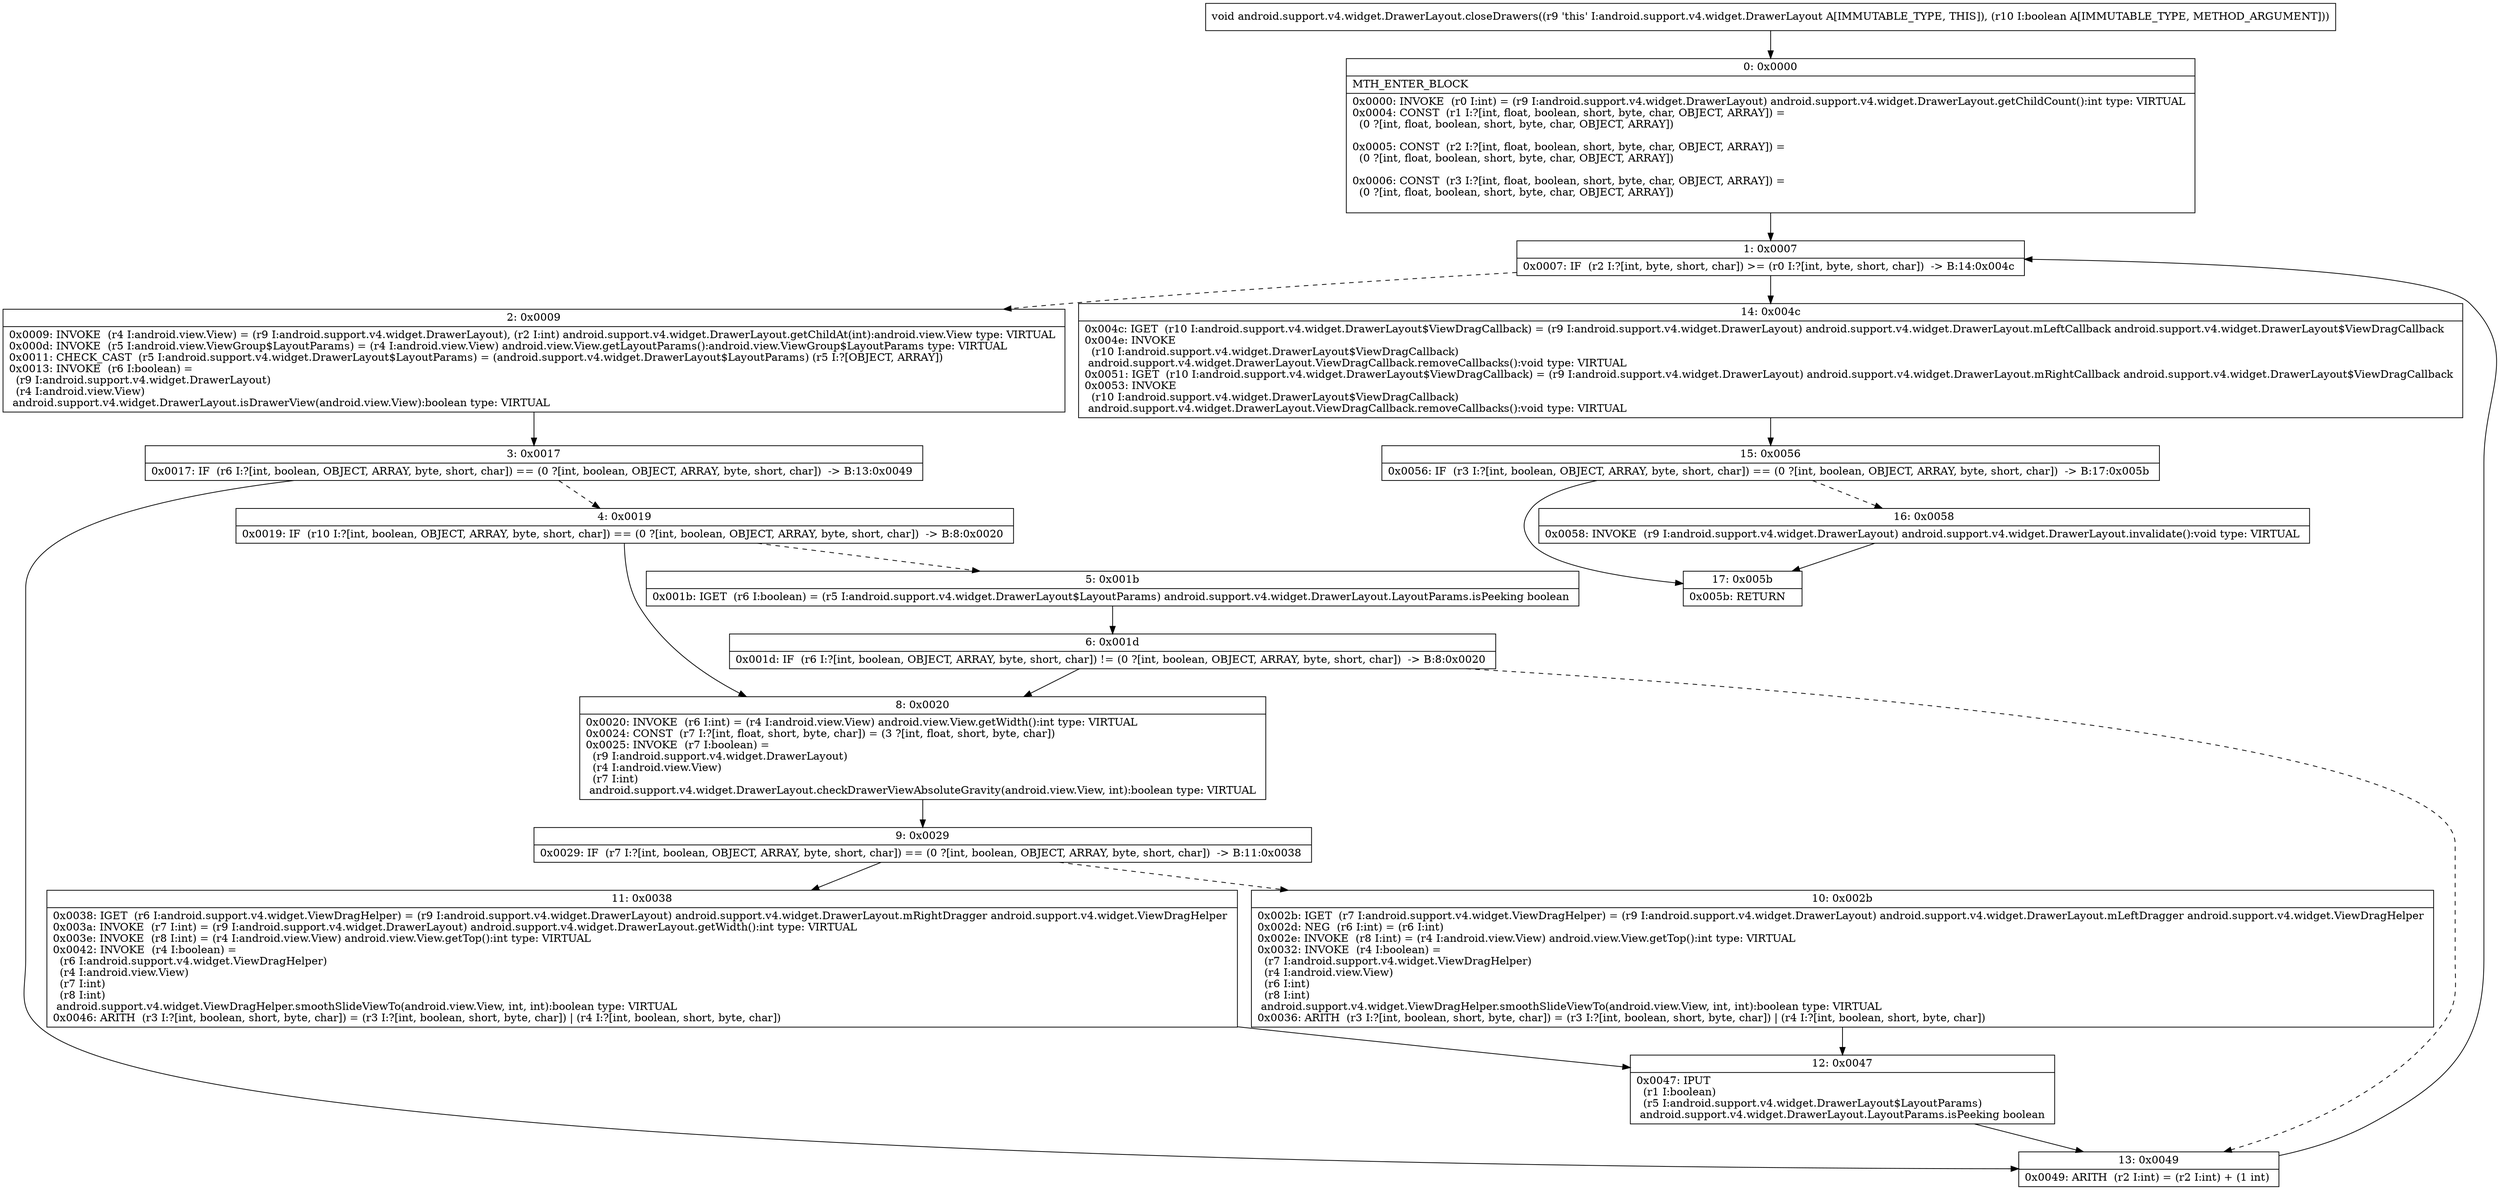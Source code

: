 digraph "CFG forandroid.support.v4.widget.DrawerLayout.closeDrawers(Z)V" {
Node_0 [shape=record,label="{0\:\ 0x0000|MTH_ENTER_BLOCK\l|0x0000: INVOKE  (r0 I:int) = (r9 I:android.support.v4.widget.DrawerLayout) android.support.v4.widget.DrawerLayout.getChildCount():int type: VIRTUAL \l0x0004: CONST  (r1 I:?[int, float, boolean, short, byte, char, OBJECT, ARRAY]) = \l  (0 ?[int, float, boolean, short, byte, char, OBJECT, ARRAY])\l \l0x0005: CONST  (r2 I:?[int, float, boolean, short, byte, char, OBJECT, ARRAY]) = \l  (0 ?[int, float, boolean, short, byte, char, OBJECT, ARRAY])\l \l0x0006: CONST  (r3 I:?[int, float, boolean, short, byte, char, OBJECT, ARRAY]) = \l  (0 ?[int, float, boolean, short, byte, char, OBJECT, ARRAY])\l \l}"];
Node_1 [shape=record,label="{1\:\ 0x0007|0x0007: IF  (r2 I:?[int, byte, short, char]) \>= (r0 I:?[int, byte, short, char])  \-\> B:14:0x004c \l}"];
Node_2 [shape=record,label="{2\:\ 0x0009|0x0009: INVOKE  (r4 I:android.view.View) = (r9 I:android.support.v4.widget.DrawerLayout), (r2 I:int) android.support.v4.widget.DrawerLayout.getChildAt(int):android.view.View type: VIRTUAL \l0x000d: INVOKE  (r5 I:android.view.ViewGroup$LayoutParams) = (r4 I:android.view.View) android.view.View.getLayoutParams():android.view.ViewGroup$LayoutParams type: VIRTUAL \l0x0011: CHECK_CAST  (r5 I:android.support.v4.widget.DrawerLayout$LayoutParams) = (android.support.v4.widget.DrawerLayout$LayoutParams) (r5 I:?[OBJECT, ARRAY]) \l0x0013: INVOKE  (r6 I:boolean) = \l  (r9 I:android.support.v4.widget.DrawerLayout)\l  (r4 I:android.view.View)\l android.support.v4.widget.DrawerLayout.isDrawerView(android.view.View):boolean type: VIRTUAL \l}"];
Node_3 [shape=record,label="{3\:\ 0x0017|0x0017: IF  (r6 I:?[int, boolean, OBJECT, ARRAY, byte, short, char]) == (0 ?[int, boolean, OBJECT, ARRAY, byte, short, char])  \-\> B:13:0x0049 \l}"];
Node_4 [shape=record,label="{4\:\ 0x0019|0x0019: IF  (r10 I:?[int, boolean, OBJECT, ARRAY, byte, short, char]) == (0 ?[int, boolean, OBJECT, ARRAY, byte, short, char])  \-\> B:8:0x0020 \l}"];
Node_5 [shape=record,label="{5\:\ 0x001b|0x001b: IGET  (r6 I:boolean) = (r5 I:android.support.v4.widget.DrawerLayout$LayoutParams) android.support.v4.widget.DrawerLayout.LayoutParams.isPeeking boolean \l}"];
Node_6 [shape=record,label="{6\:\ 0x001d|0x001d: IF  (r6 I:?[int, boolean, OBJECT, ARRAY, byte, short, char]) != (0 ?[int, boolean, OBJECT, ARRAY, byte, short, char])  \-\> B:8:0x0020 \l}"];
Node_8 [shape=record,label="{8\:\ 0x0020|0x0020: INVOKE  (r6 I:int) = (r4 I:android.view.View) android.view.View.getWidth():int type: VIRTUAL \l0x0024: CONST  (r7 I:?[int, float, short, byte, char]) = (3 ?[int, float, short, byte, char]) \l0x0025: INVOKE  (r7 I:boolean) = \l  (r9 I:android.support.v4.widget.DrawerLayout)\l  (r4 I:android.view.View)\l  (r7 I:int)\l android.support.v4.widget.DrawerLayout.checkDrawerViewAbsoluteGravity(android.view.View, int):boolean type: VIRTUAL \l}"];
Node_9 [shape=record,label="{9\:\ 0x0029|0x0029: IF  (r7 I:?[int, boolean, OBJECT, ARRAY, byte, short, char]) == (0 ?[int, boolean, OBJECT, ARRAY, byte, short, char])  \-\> B:11:0x0038 \l}"];
Node_10 [shape=record,label="{10\:\ 0x002b|0x002b: IGET  (r7 I:android.support.v4.widget.ViewDragHelper) = (r9 I:android.support.v4.widget.DrawerLayout) android.support.v4.widget.DrawerLayout.mLeftDragger android.support.v4.widget.ViewDragHelper \l0x002d: NEG  (r6 I:int) = (r6 I:int) \l0x002e: INVOKE  (r8 I:int) = (r4 I:android.view.View) android.view.View.getTop():int type: VIRTUAL \l0x0032: INVOKE  (r4 I:boolean) = \l  (r7 I:android.support.v4.widget.ViewDragHelper)\l  (r4 I:android.view.View)\l  (r6 I:int)\l  (r8 I:int)\l android.support.v4.widget.ViewDragHelper.smoothSlideViewTo(android.view.View, int, int):boolean type: VIRTUAL \l0x0036: ARITH  (r3 I:?[int, boolean, short, byte, char]) = (r3 I:?[int, boolean, short, byte, char]) \| (r4 I:?[int, boolean, short, byte, char]) \l}"];
Node_11 [shape=record,label="{11\:\ 0x0038|0x0038: IGET  (r6 I:android.support.v4.widget.ViewDragHelper) = (r9 I:android.support.v4.widget.DrawerLayout) android.support.v4.widget.DrawerLayout.mRightDragger android.support.v4.widget.ViewDragHelper \l0x003a: INVOKE  (r7 I:int) = (r9 I:android.support.v4.widget.DrawerLayout) android.support.v4.widget.DrawerLayout.getWidth():int type: VIRTUAL \l0x003e: INVOKE  (r8 I:int) = (r4 I:android.view.View) android.view.View.getTop():int type: VIRTUAL \l0x0042: INVOKE  (r4 I:boolean) = \l  (r6 I:android.support.v4.widget.ViewDragHelper)\l  (r4 I:android.view.View)\l  (r7 I:int)\l  (r8 I:int)\l android.support.v4.widget.ViewDragHelper.smoothSlideViewTo(android.view.View, int, int):boolean type: VIRTUAL \l0x0046: ARITH  (r3 I:?[int, boolean, short, byte, char]) = (r3 I:?[int, boolean, short, byte, char]) \| (r4 I:?[int, boolean, short, byte, char]) \l}"];
Node_12 [shape=record,label="{12\:\ 0x0047|0x0047: IPUT  \l  (r1 I:boolean)\l  (r5 I:android.support.v4.widget.DrawerLayout$LayoutParams)\l android.support.v4.widget.DrawerLayout.LayoutParams.isPeeking boolean \l}"];
Node_13 [shape=record,label="{13\:\ 0x0049|0x0049: ARITH  (r2 I:int) = (r2 I:int) + (1 int) \l}"];
Node_14 [shape=record,label="{14\:\ 0x004c|0x004c: IGET  (r10 I:android.support.v4.widget.DrawerLayout$ViewDragCallback) = (r9 I:android.support.v4.widget.DrawerLayout) android.support.v4.widget.DrawerLayout.mLeftCallback android.support.v4.widget.DrawerLayout$ViewDragCallback \l0x004e: INVOKE  \l  (r10 I:android.support.v4.widget.DrawerLayout$ViewDragCallback)\l android.support.v4.widget.DrawerLayout.ViewDragCallback.removeCallbacks():void type: VIRTUAL \l0x0051: IGET  (r10 I:android.support.v4.widget.DrawerLayout$ViewDragCallback) = (r9 I:android.support.v4.widget.DrawerLayout) android.support.v4.widget.DrawerLayout.mRightCallback android.support.v4.widget.DrawerLayout$ViewDragCallback \l0x0053: INVOKE  \l  (r10 I:android.support.v4.widget.DrawerLayout$ViewDragCallback)\l android.support.v4.widget.DrawerLayout.ViewDragCallback.removeCallbacks():void type: VIRTUAL \l}"];
Node_15 [shape=record,label="{15\:\ 0x0056|0x0056: IF  (r3 I:?[int, boolean, OBJECT, ARRAY, byte, short, char]) == (0 ?[int, boolean, OBJECT, ARRAY, byte, short, char])  \-\> B:17:0x005b \l}"];
Node_16 [shape=record,label="{16\:\ 0x0058|0x0058: INVOKE  (r9 I:android.support.v4.widget.DrawerLayout) android.support.v4.widget.DrawerLayout.invalidate():void type: VIRTUAL \l}"];
Node_17 [shape=record,label="{17\:\ 0x005b|0x005b: RETURN   \l}"];
MethodNode[shape=record,label="{void android.support.v4.widget.DrawerLayout.closeDrawers((r9 'this' I:android.support.v4.widget.DrawerLayout A[IMMUTABLE_TYPE, THIS]), (r10 I:boolean A[IMMUTABLE_TYPE, METHOD_ARGUMENT])) }"];
MethodNode -> Node_0;
Node_0 -> Node_1;
Node_1 -> Node_2[style=dashed];
Node_1 -> Node_14;
Node_2 -> Node_3;
Node_3 -> Node_4[style=dashed];
Node_3 -> Node_13;
Node_4 -> Node_5[style=dashed];
Node_4 -> Node_8;
Node_5 -> Node_6;
Node_6 -> Node_8;
Node_6 -> Node_13[style=dashed];
Node_8 -> Node_9;
Node_9 -> Node_10[style=dashed];
Node_9 -> Node_11;
Node_10 -> Node_12;
Node_11 -> Node_12;
Node_12 -> Node_13;
Node_13 -> Node_1;
Node_14 -> Node_15;
Node_15 -> Node_16[style=dashed];
Node_15 -> Node_17;
Node_16 -> Node_17;
}

